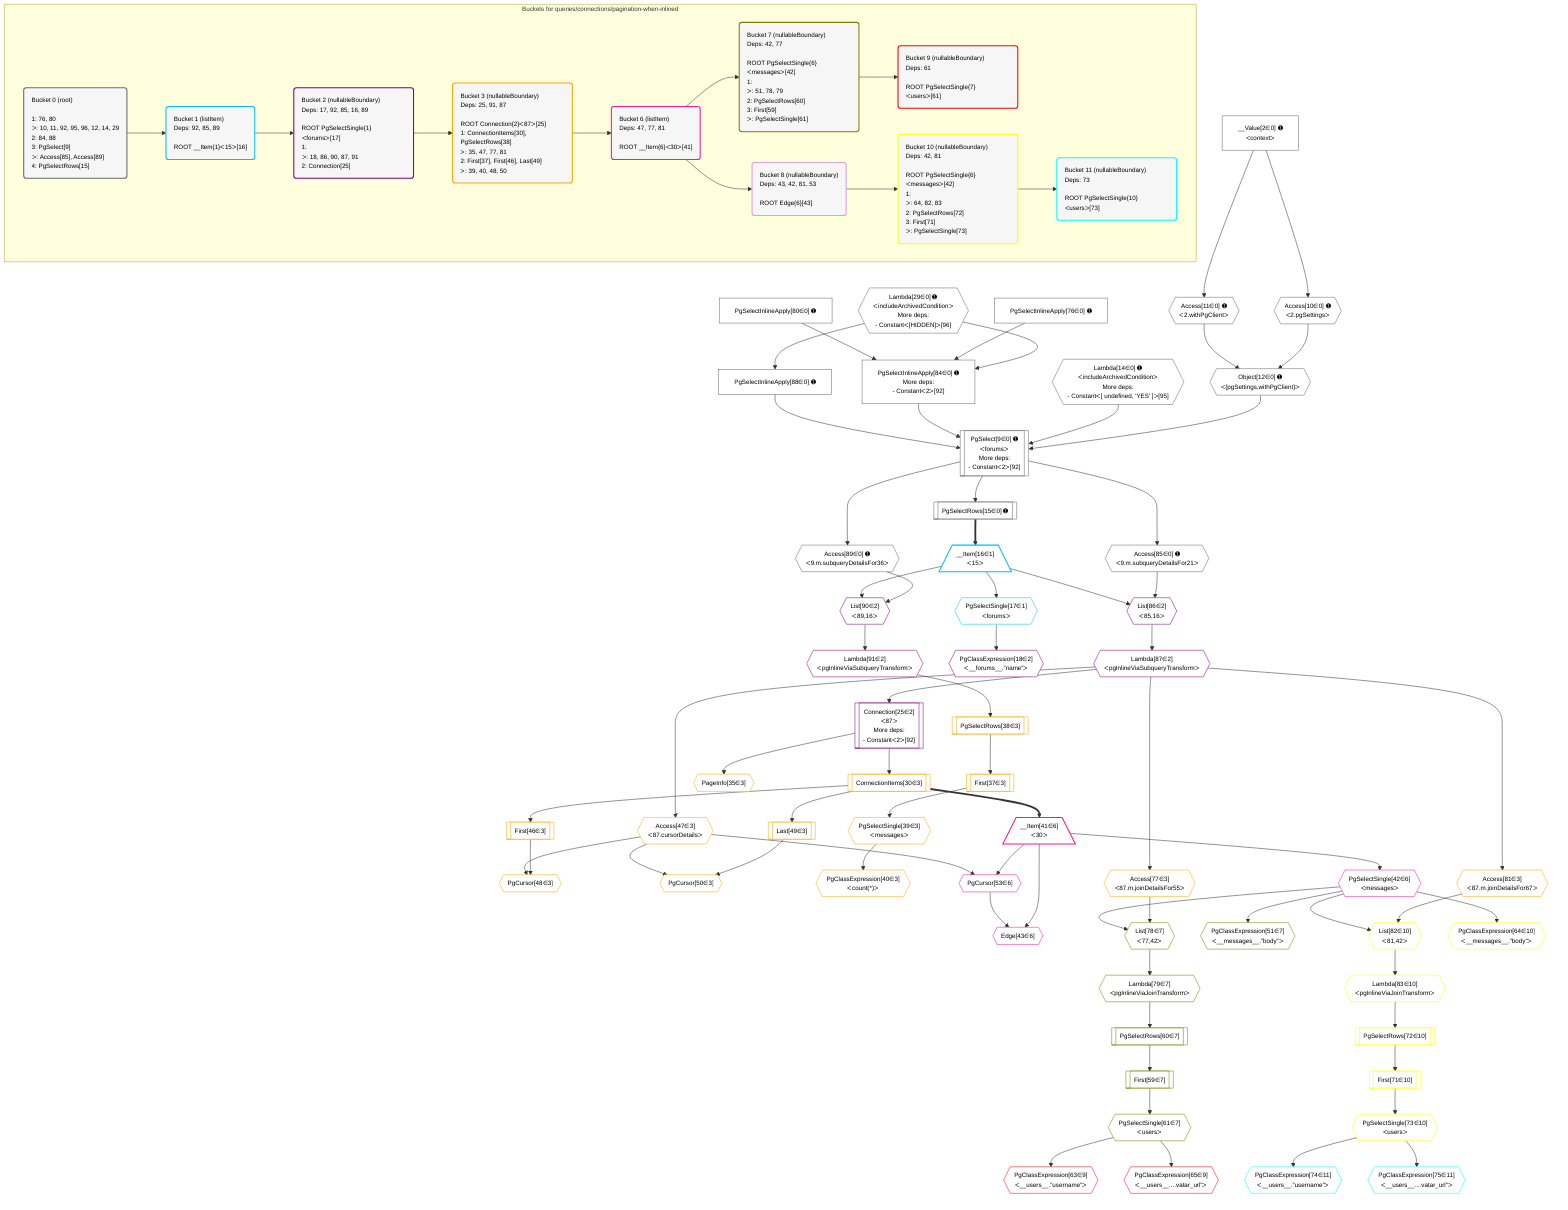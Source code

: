 %%{init: {'themeVariables': { 'fontSize': '12px'}}}%%
graph TD
    classDef path fill:#eee,stroke:#000,color:#000
    classDef plan fill:#fff,stroke-width:1px,color:#000
    classDef itemplan fill:#fff,stroke-width:2px,color:#000
    classDef unbatchedplan fill:#dff,stroke-width:1px,color:#000
    classDef sideeffectplan fill:#fcc,stroke-width:2px,color:#000
    classDef bucket fill:#f6f6f6,color:#000,stroke-width:2px,text-align:left

    subgraph "Buckets for queries/connections/pagination-when-inlined"
    Bucket0("Bucket 0 (root)<br /><br />1: 76, 80<br />ᐳ: 10, 11, 92, 95, 96, 12, 14, 29<br />2: 84, 88<br />3: PgSelect[9]<br />ᐳ: Access[85], Access[89]<br />4: PgSelectRows[15]"):::bucket
    Bucket1("Bucket 1 (listItem)<br />Deps: 92, 85, 89<br /><br />ROOT __Item{1}ᐸ15ᐳ[16]"):::bucket
    Bucket2("Bucket 2 (nullableBoundary)<br />Deps: 17, 92, 85, 16, 89<br /><br />ROOT PgSelectSingle{1}ᐸforumsᐳ[17]<br />1: <br />ᐳ: 18, 86, 90, 87, 91<br />2: Connection[25]"):::bucket
    Bucket3("Bucket 3 (nullableBoundary)<br />Deps: 25, 91, 87<br /><br />ROOT Connection{2}ᐸ87ᐳ[25]<br />1: ConnectionItems[30], PgSelectRows[38]<br />ᐳ: 35, 47, 77, 81<br />2: First[37], First[46], Last[49]<br />ᐳ: 39, 40, 48, 50"):::bucket
    Bucket6("Bucket 6 (listItem)<br />Deps: 47, 77, 81<br /><br />ROOT __Item{6}ᐸ30ᐳ[41]"):::bucket
    Bucket7("Bucket 7 (nullableBoundary)<br />Deps: 42, 77<br /><br />ROOT PgSelectSingle{6}ᐸmessagesᐳ[42]<br />1: <br />ᐳ: 51, 78, 79<br />2: PgSelectRows[60]<br />3: First[59]<br />ᐳ: PgSelectSingle[61]"):::bucket
    Bucket8("Bucket 8 (nullableBoundary)<br />Deps: 43, 42, 81, 53<br /><br />ROOT Edge{6}[43]"):::bucket
    Bucket9("Bucket 9 (nullableBoundary)<br />Deps: 61<br /><br />ROOT PgSelectSingle{7}ᐸusersᐳ[61]"):::bucket
    Bucket10("Bucket 10 (nullableBoundary)<br />Deps: 42, 81<br /><br />ROOT PgSelectSingle{6}ᐸmessagesᐳ[42]<br />1: <br />ᐳ: 64, 82, 83<br />2: PgSelectRows[72]<br />3: First[71]<br />ᐳ: PgSelectSingle[73]"):::bucket
    Bucket11("Bucket 11 (nullableBoundary)<br />Deps: 73<br /><br />ROOT PgSelectSingle{10}ᐸusersᐳ[73]"):::bucket
    end
    Bucket0 --> Bucket1
    Bucket1 --> Bucket2
    Bucket2 --> Bucket3
    Bucket3 --> Bucket6
    Bucket6 --> Bucket7 & Bucket8
    Bucket7 --> Bucket9
    Bucket8 --> Bucket10
    Bucket10 --> Bucket11

    %% plan dependencies
    PgSelect9[["PgSelect[9∈0] ➊<br />ᐸforumsᐳ<br />More deps:<br />- Constantᐸ2ᐳ[92]"]]:::plan
    Object12{{"Object[12∈0] ➊<br />ᐸ{pgSettings,withPgClient}ᐳ"}}:::plan
    Lambda14{{"Lambda[14∈0] ➊<br />ᐸincludeArchivedConditionᐳ<br />More deps:<br />- Constantᐸ[ undefined, 'YES' ]ᐳ[95]"}}:::plan
    PgSelectInlineApply84["PgSelectInlineApply[84∈0] ➊<br />More deps:<br />- Constantᐸ2ᐳ[92]"]:::plan
    PgSelectInlineApply88["PgSelectInlineApply[88∈0] ➊"]:::plan
    Object12 & Lambda14 & PgSelectInlineApply84 & PgSelectInlineApply88 --> PgSelect9
    Lambda29{{"Lambda[29∈0] ➊<br />ᐸincludeArchivedConditionᐳ<br />More deps:<br />- Constantᐸ[HIDDEN]ᐳ[96]"}}:::plan
    PgSelectInlineApply76["PgSelectInlineApply[76∈0] ➊"]:::plan
    PgSelectInlineApply80["PgSelectInlineApply[80∈0] ➊"]:::plan
    Lambda29 & PgSelectInlineApply76 & PgSelectInlineApply80 --> PgSelectInlineApply84
    Access10{{"Access[10∈0] ➊<br />ᐸ2.pgSettingsᐳ"}}:::plan
    Access11{{"Access[11∈0] ➊<br />ᐸ2.withPgClientᐳ"}}:::plan
    Access10 & Access11 --> Object12
    __Value2["__Value[2∈0] ➊<br />ᐸcontextᐳ"]:::plan
    __Value2 --> Access10
    __Value2 --> Access11
    PgSelectRows15[["PgSelectRows[15∈0] ➊"]]:::plan
    PgSelect9 --> PgSelectRows15
    Access85{{"Access[85∈0] ➊<br />ᐸ9.m.subqueryDetailsFor21ᐳ"}}:::plan
    PgSelect9 --> Access85
    Lambda29 --> PgSelectInlineApply88
    Access89{{"Access[89∈0] ➊<br />ᐸ9.m.subqueryDetailsFor36ᐳ"}}:::plan
    PgSelect9 --> Access89
    __Item16[/"__Item[16∈1]<br />ᐸ15ᐳ"\]:::itemplan
    PgSelectRows15 ==> __Item16
    PgSelectSingle17{{"PgSelectSingle[17∈1]<br />ᐸforumsᐳ"}}:::plan
    __Item16 --> PgSelectSingle17
    Connection25[["Connection[25∈2]<br />ᐸ87ᐳ<br />More deps:<br />- Constantᐸ2ᐳ[92]"]]:::plan
    Lambda87{{"Lambda[87∈2]<br />ᐸpgInlineViaSubqueryTransformᐳ"}}:::plan
    Lambda87 --> Connection25
    List86{{"List[86∈2]<br />ᐸ85,16ᐳ"}}:::plan
    Access85 & __Item16 --> List86
    List90{{"List[90∈2]<br />ᐸ89,16ᐳ"}}:::plan
    Access89 & __Item16 --> List90
    PgClassExpression18{{"PgClassExpression[18∈2]<br />ᐸ__forums__.”name”ᐳ"}}:::plan
    PgSelectSingle17 --> PgClassExpression18
    List86 --> Lambda87
    Lambda91{{"Lambda[91∈2]<br />ᐸpgInlineViaSubqueryTransformᐳ"}}:::plan
    List90 --> Lambda91
    PgCursor48{{"PgCursor[48∈3]"}}:::plan
    First46[["First[46∈3]"]]:::plan
    Access47{{"Access[47∈3]<br />ᐸ87.cursorDetailsᐳ"}}:::plan
    First46 & Access47 --> PgCursor48
    PgCursor50{{"PgCursor[50∈3]"}}:::plan
    Last49[["Last[49∈3]"]]:::plan
    Last49 & Access47 --> PgCursor50
    ConnectionItems30[["ConnectionItems[30∈3]"]]:::plan
    Connection25 --> ConnectionItems30
    PageInfo35{{"PageInfo[35∈3]"}}:::plan
    Connection25 --> PageInfo35
    First37[["First[37∈3]"]]:::plan
    PgSelectRows38[["PgSelectRows[38∈3]"]]:::plan
    PgSelectRows38 --> First37
    Lambda91 --> PgSelectRows38
    PgSelectSingle39{{"PgSelectSingle[39∈3]<br />ᐸmessagesᐳ"}}:::plan
    First37 --> PgSelectSingle39
    PgClassExpression40{{"PgClassExpression[40∈3]<br />ᐸcount(*)ᐳ"}}:::plan
    PgSelectSingle39 --> PgClassExpression40
    ConnectionItems30 --> First46
    Lambda87 --> Access47
    ConnectionItems30 --> Last49
    Access77{{"Access[77∈3]<br />ᐸ87.m.joinDetailsFor55ᐳ"}}:::plan
    Lambda87 --> Access77
    Access81{{"Access[81∈3]<br />ᐸ87.m.joinDetailsFor67ᐳ"}}:::plan
    Lambda87 --> Access81
    Edge43{{"Edge[43∈6]"}}:::plan
    __Item41[/"__Item[41∈6]<br />ᐸ30ᐳ"\]:::itemplan
    PgCursor53{{"PgCursor[53∈6]"}}:::plan
    __Item41 & PgCursor53 --> Edge43
    __Item41 & Access47 --> PgCursor53
    ConnectionItems30 ==> __Item41
    PgSelectSingle42{{"PgSelectSingle[42∈6]<br />ᐸmessagesᐳ"}}:::plan
    __Item41 --> PgSelectSingle42
    List78{{"List[78∈7]<br />ᐸ77,42ᐳ"}}:::plan
    Access77 & PgSelectSingle42 --> List78
    PgClassExpression51{{"PgClassExpression[51∈7]<br />ᐸ__messages__.”body”ᐳ"}}:::plan
    PgSelectSingle42 --> PgClassExpression51
    First59[["First[59∈7]"]]:::plan
    PgSelectRows60[["PgSelectRows[60∈7]"]]:::plan
    PgSelectRows60 --> First59
    Lambda79{{"Lambda[79∈7]<br />ᐸpgInlineViaJoinTransformᐳ"}}:::plan
    Lambda79 --> PgSelectRows60
    PgSelectSingle61{{"PgSelectSingle[61∈7]<br />ᐸusersᐳ"}}:::plan
    First59 --> PgSelectSingle61
    List78 --> Lambda79
    PgClassExpression63{{"PgClassExpression[63∈9]<br />ᐸ__users__.”username”ᐳ"}}:::plan
    PgSelectSingle61 --> PgClassExpression63
    PgClassExpression65{{"PgClassExpression[65∈9]<br />ᐸ__users__....vatar_url”ᐳ"}}:::plan
    PgSelectSingle61 --> PgClassExpression65
    List82{{"List[82∈10]<br />ᐸ81,42ᐳ"}}:::plan
    Access81 & PgSelectSingle42 --> List82
    PgClassExpression64{{"PgClassExpression[64∈10]<br />ᐸ__messages__.”body”ᐳ"}}:::plan
    PgSelectSingle42 --> PgClassExpression64
    First71[["First[71∈10]"]]:::plan
    PgSelectRows72[["PgSelectRows[72∈10]"]]:::plan
    PgSelectRows72 --> First71
    Lambda83{{"Lambda[83∈10]<br />ᐸpgInlineViaJoinTransformᐳ"}}:::plan
    Lambda83 --> PgSelectRows72
    PgSelectSingle73{{"PgSelectSingle[73∈10]<br />ᐸusersᐳ"}}:::plan
    First71 --> PgSelectSingle73
    List82 --> Lambda83
    PgClassExpression74{{"PgClassExpression[74∈11]<br />ᐸ__users__.”username”ᐳ"}}:::plan
    PgSelectSingle73 --> PgClassExpression74
    PgClassExpression75{{"PgClassExpression[75∈11]<br />ᐸ__users__....vatar_url”ᐳ"}}:::plan
    PgSelectSingle73 --> PgClassExpression75

    %% define steps
    classDef bucket0 stroke:#696969
    class Bucket0,__Value2,PgSelect9,Access10,Access11,Object12,Lambda14,PgSelectRows15,Lambda29,PgSelectInlineApply76,PgSelectInlineApply80,PgSelectInlineApply84,Access85,PgSelectInlineApply88,Access89 bucket0
    classDef bucket1 stroke:#00bfff
    class Bucket1,__Item16,PgSelectSingle17 bucket1
    classDef bucket2 stroke:#7f007f
    class Bucket2,PgClassExpression18,Connection25,List86,Lambda87,List90,Lambda91 bucket2
    classDef bucket3 stroke:#ffa500
    class Bucket3,ConnectionItems30,PageInfo35,First37,PgSelectRows38,PgSelectSingle39,PgClassExpression40,First46,Access47,PgCursor48,Last49,PgCursor50,Access77,Access81 bucket3
    classDef bucket6 stroke:#ff1493
    class Bucket6,__Item41,PgSelectSingle42,Edge43,PgCursor53 bucket6
    classDef bucket7 stroke:#808000
    class Bucket7,PgClassExpression51,First59,PgSelectRows60,PgSelectSingle61,List78,Lambda79 bucket7
    classDef bucket8 stroke:#dda0dd
    class Bucket8 bucket8
    classDef bucket9 stroke:#ff0000
    class Bucket9,PgClassExpression63,PgClassExpression65 bucket9
    classDef bucket10 stroke:#ffff00
    class Bucket10,PgClassExpression64,First71,PgSelectRows72,PgSelectSingle73,List82,Lambda83 bucket10
    classDef bucket11 stroke:#00ffff
    class Bucket11,PgClassExpression74,PgClassExpression75 bucket11
